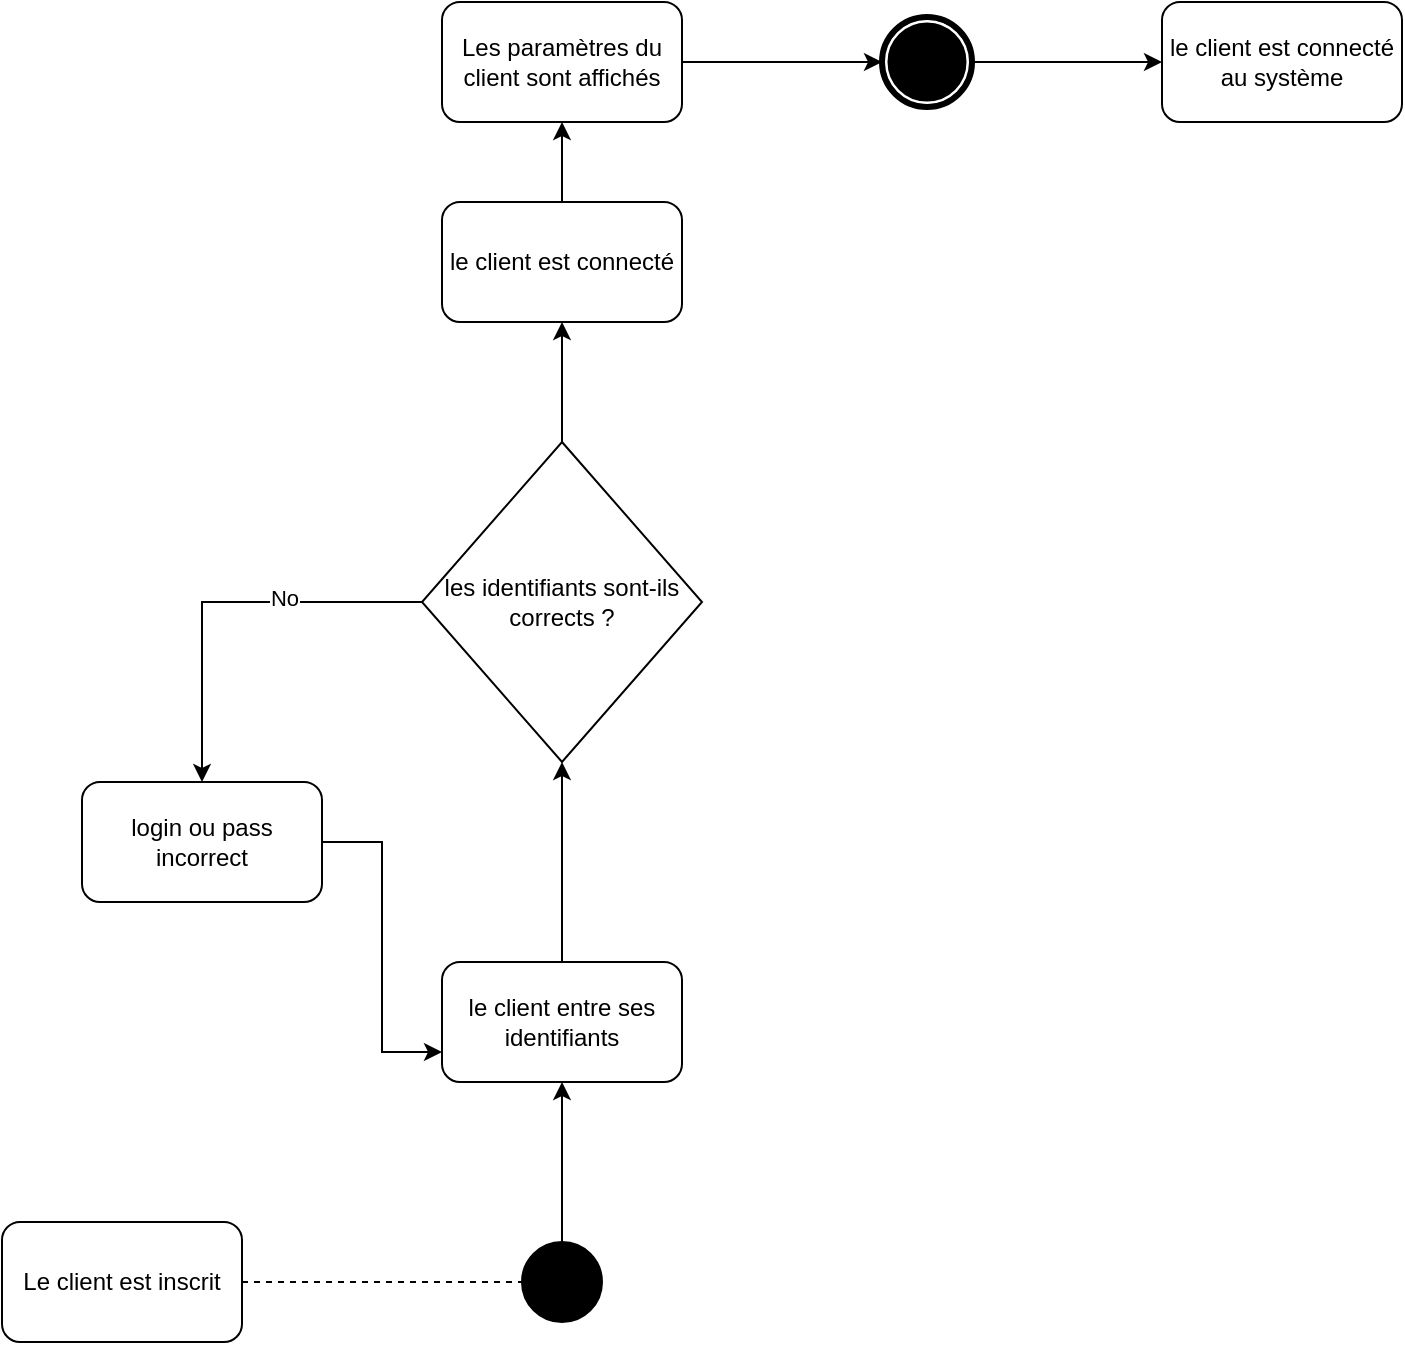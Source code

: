 <mxfile version="14.6.13" type="device"><diagram id="bLlUt7xz3M_l9sMcUv2x" name="Page-1"><mxGraphModel dx="1102" dy="1000" grid="1" gridSize="10" guides="1" tooltips="1" connect="1" arrows="1" fold="1" page="1" pageScale="1" pageWidth="1169" pageHeight="827" math="0" shadow="0"><root><mxCell id="0"/><mxCell id="1" parent="0"/><mxCell id="MgPw3AFDzaJcORQifEbK-3" style="edgeStyle=orthogonalEdgeStyle;rounded=0;orthogonalLoop=1;jettySize=auto;html=1;dashed=1;endArrow=none;endFill=0;" parent="1" source="MgPw3AFDzaJcORQifEbK-1" target="MgPw3AFDzaJcORQifEbK-2" edge="1"><mxGeometry relative="1" as="geometry"/></mxCell><mxCell id="MgPw3AFDzaJcORQifEbK-1" value="Le client est inscrit" style="rounded=1;whiteSpace=wrap;html=1;" parent="1" vertex="1"><mxGeometry x="220" y="700" width="120" height="60" as="geometry"/></mxCell><mxCell id="MgPw3AFDzaJcORQifEbK-4" style="edgeStyle=orthogonalEdgeStyle;rounded=0;orthogonalLoop=1;jettySize=auto;html=1;endArrow=classic;endFill=1;" parent="1" source="MgPw3AFDzaJcORQifEbK-2" target="MgPw3AFDzaJcORQifEbK-5" edge="1"><mxGeometry relative="1" as="geometry"><mxPoint x="500" y="590" as="targetPoint"/></mxGeometry></mxCell><mxCell id="MgPw3AFDzaJcORQifEbK-2" value="" style="ellipse;html=1;verticalLabelPosition=bottom;labelBackgroundColor=#ffffff;verticalAlign=top;fillColor=#000000" parent="1" vertex="1"><mxGeometry x="480" y="710" width="40" height="40" as="geometry"/></mxCell><mxCell id="MgPw3AFDzaJcORQifEbK-6" style="edgeStyle=orthogonalEdgeStyle;rounded=0;orthogonalLoop=1;jettySize=auto;html=1;endArrow=classic;endFill=1;" parent="1" source="MgPw3AFDzaJcORQifEbK-5" target="MgPw3AFDzaJcORQifEbK-7" edge="1"><mxGeometry relative="1" as="geometry"><mxPoint x="500" y="460" as="targetPoint"/></mxGeometry></mxCell><mxCell id="MgPw3AFDzaJcORQifEbK-5" value="le client entre ses identifiants" style="rounded=1;whiteSpace=wrap;html=1;" parent="1" vertex="1"><mxGeometry x="440" y="570" width="120" height="60" as="geometry"/></mxCell><mxCell id="MgPw3AFDzaJcORQifEbK-8" style="edgeStyle=orthogonalEdgeStyle;rounded=0;orthogonalLoop=1;jettySize=auto;html=1;endArrow=classic;endFill=1;" parent="1" source="MgPw3AFDzaJcORQifEbK-7" target="MgPw3AFDzaJcORQifEbK-10" edge="1"><mxGeometry relative="1" as="geometry"><mxPoint x="320" y="390" as="targetPoint"/></mxGeometry></mxCell><mxCell id="MgPw3AFDzaJcORQifEbK-9" value="No" style="edgeLabel;html=1;align=center;verticalAlign=middle;resizable=0;points=[];" parent="MgPw3AFDzaJcORQifEbK-8" vertex="1" connectable="0"><mxGeometry x="-0.309" y="-2" relative="1" as="geometry"><mxPoint as="offset"/></mxGeometry></mxCell><mxCell id="MgPw3AFDzaJcORQifEbK-12" style="edgeStyle=orthogonalEdgeStyle;rounded=0;orthogonalLoop=1;jettySize=auto;html=1;endArrow=classic;endFill=1;" parent="1" source="MgPw3AFDzaJcORQifEbK-7" target="MgPw3AFDzaJcORQifEbK-13" edge="1"><mxGeometry relative="1" as="geometry"><mxPoint x="500" y="220" as="targetPoint"/></mxGeometry></mxCell><mxCell id="MgPw3AFDzaJcORQifEbK-7" value="les identifiants sont-ils corrects ?" style="rhombus;whiteSpace=wrap;html=1;" parent="1" vertex="1"><mxGeometry x="430" y="310" width="140" height="160" as="geometry"/></mxCell><mxCell id="MgPw3AFDzaJcORQifEbK-11" style="edgeStyle=orthogonalEdgeStyle;rounded=0;orthogonalLoop=1;jettySize=auto;html=1;entryX=0;entryY=0.75;entryDx=0;entryDy=0;endArrow=classic;endFill=1;" parent="1" source="MgPw3AFDzaJcORQifEbK-10" target="MgPw3AFDzaJcORQifEbK-5" edge="1"><mxGeometry relative="1" as="geometry"/></mxCell><mxCell id="MgPw3AFDzaJcORQifEbK-10" value="login ou pass incorrect" style="rounded=1;whiteSpace=wrap;html=1;" parent="1" vertex="1"><mxGeometry x="260" y="480" width="120" height="60" as="geometry"/></mxCell><mxCell id="MgPw3AFDzaJcORQifEbK-14" style="edgeStyle=orthogonalEdgeStyle;rounded=0;orthogonalLoop=1;jettySize=auto;html=1;endArrow=classic;endFill=1;" parent="1" source="MgPw3AFDzaJcORQifEbK-13" target="MgPw3AFDzaJcORQifEbK-15" edge="1"><mxGeometry relative="1" as="geometry"><mxPoint x="500" y="120" as="targetPoint"/></mxGeometry></mxCell><mxCell id="MgPw3AFDzaJcORQifEbK-13" value="le client est connecté" style="rounded=1;whiteSpace=wrap;html=1;" parent="1" vertex="1"><mxGeometry x="440" y="190" width="120" height="60" as="geometry"/></mxCell><mxCell id="MgPw3AFDzaJcORQifEbK-16" style="edgeStyle=orthogonalEdgeStyle;rounded=0;orthogonalLoop=1;jettySize=auto;html=1;endArrow=classic;endFill=1;" parent="1" source="MgPw3AFDzaJcORQifEbK-15" target="MgPw3AFDzaJcORQifEbK-17" edge="1"><mxGeometry relative="1" as="geometry"><mxPoint x="610" y="120" as="targetPoint"/></mxGeometry></mxCell><mxCell id="MgPw3AFDzaJcORQifEbK-15" value="Les paramètres du client sont affichés" style="rounded=1;whiteSpace=wrap;html=1;" parent="1" vertex="1"><mxGeometry x="440" y="90" width="120" height="60" as="geometry"/></mxCell><mxCell id="MgPw3AFDzaJcORQifEbK-18" style="edgeStyle=orthogonalEdgeStyle;rounded=0;orthogonalLoop=1;jettySize=auto;html=1;endArrow=classic;endFill=1;" parent="1" source="MgPw3AFDzaJcORQifEbK-17" edge="1"><mxGeometry relative="1" as="geometry"><mxPoint x="800" y="120" as="targetPoint"/></mxGeometry></mxCell><mxCell id="MgPw3AFDzaJcORQifEbK-17" value="" style="points=[[0.145,0.145,0],[0.5,0,0],[0.855,0.145,0],[1,0.5,0],[0.855,0.855,0],[0.5,1,0],[0.145,0.855,0],[0,0.5,0]];shape=mxgraph.bpmn.event;html=1;verticalLabelPosition=bottom;labelBackgroundColor=#ffffff;verticalAlign=top;align=center;perimeter=ellipsePerimeter;outlineConnect=0;aspect=fixed;outline=end;symbol=terminate;" parent="1" vertex="1"><mxGeometry x="660" y="97.5" width="45" height="45" as="geometry"/></mxCell><mxCell id="MgPw3AFDzaJcORQifEbK-19" value="le client est connecté au système" style="rounded=1;whiteSpace=wrap;html=1;" parent="1" vertex="1"><mxGeometry x="800" y="90" width="120" height="60" as="geometry"/></mxCell></root></mxGraphModel></diagram></mxfile>